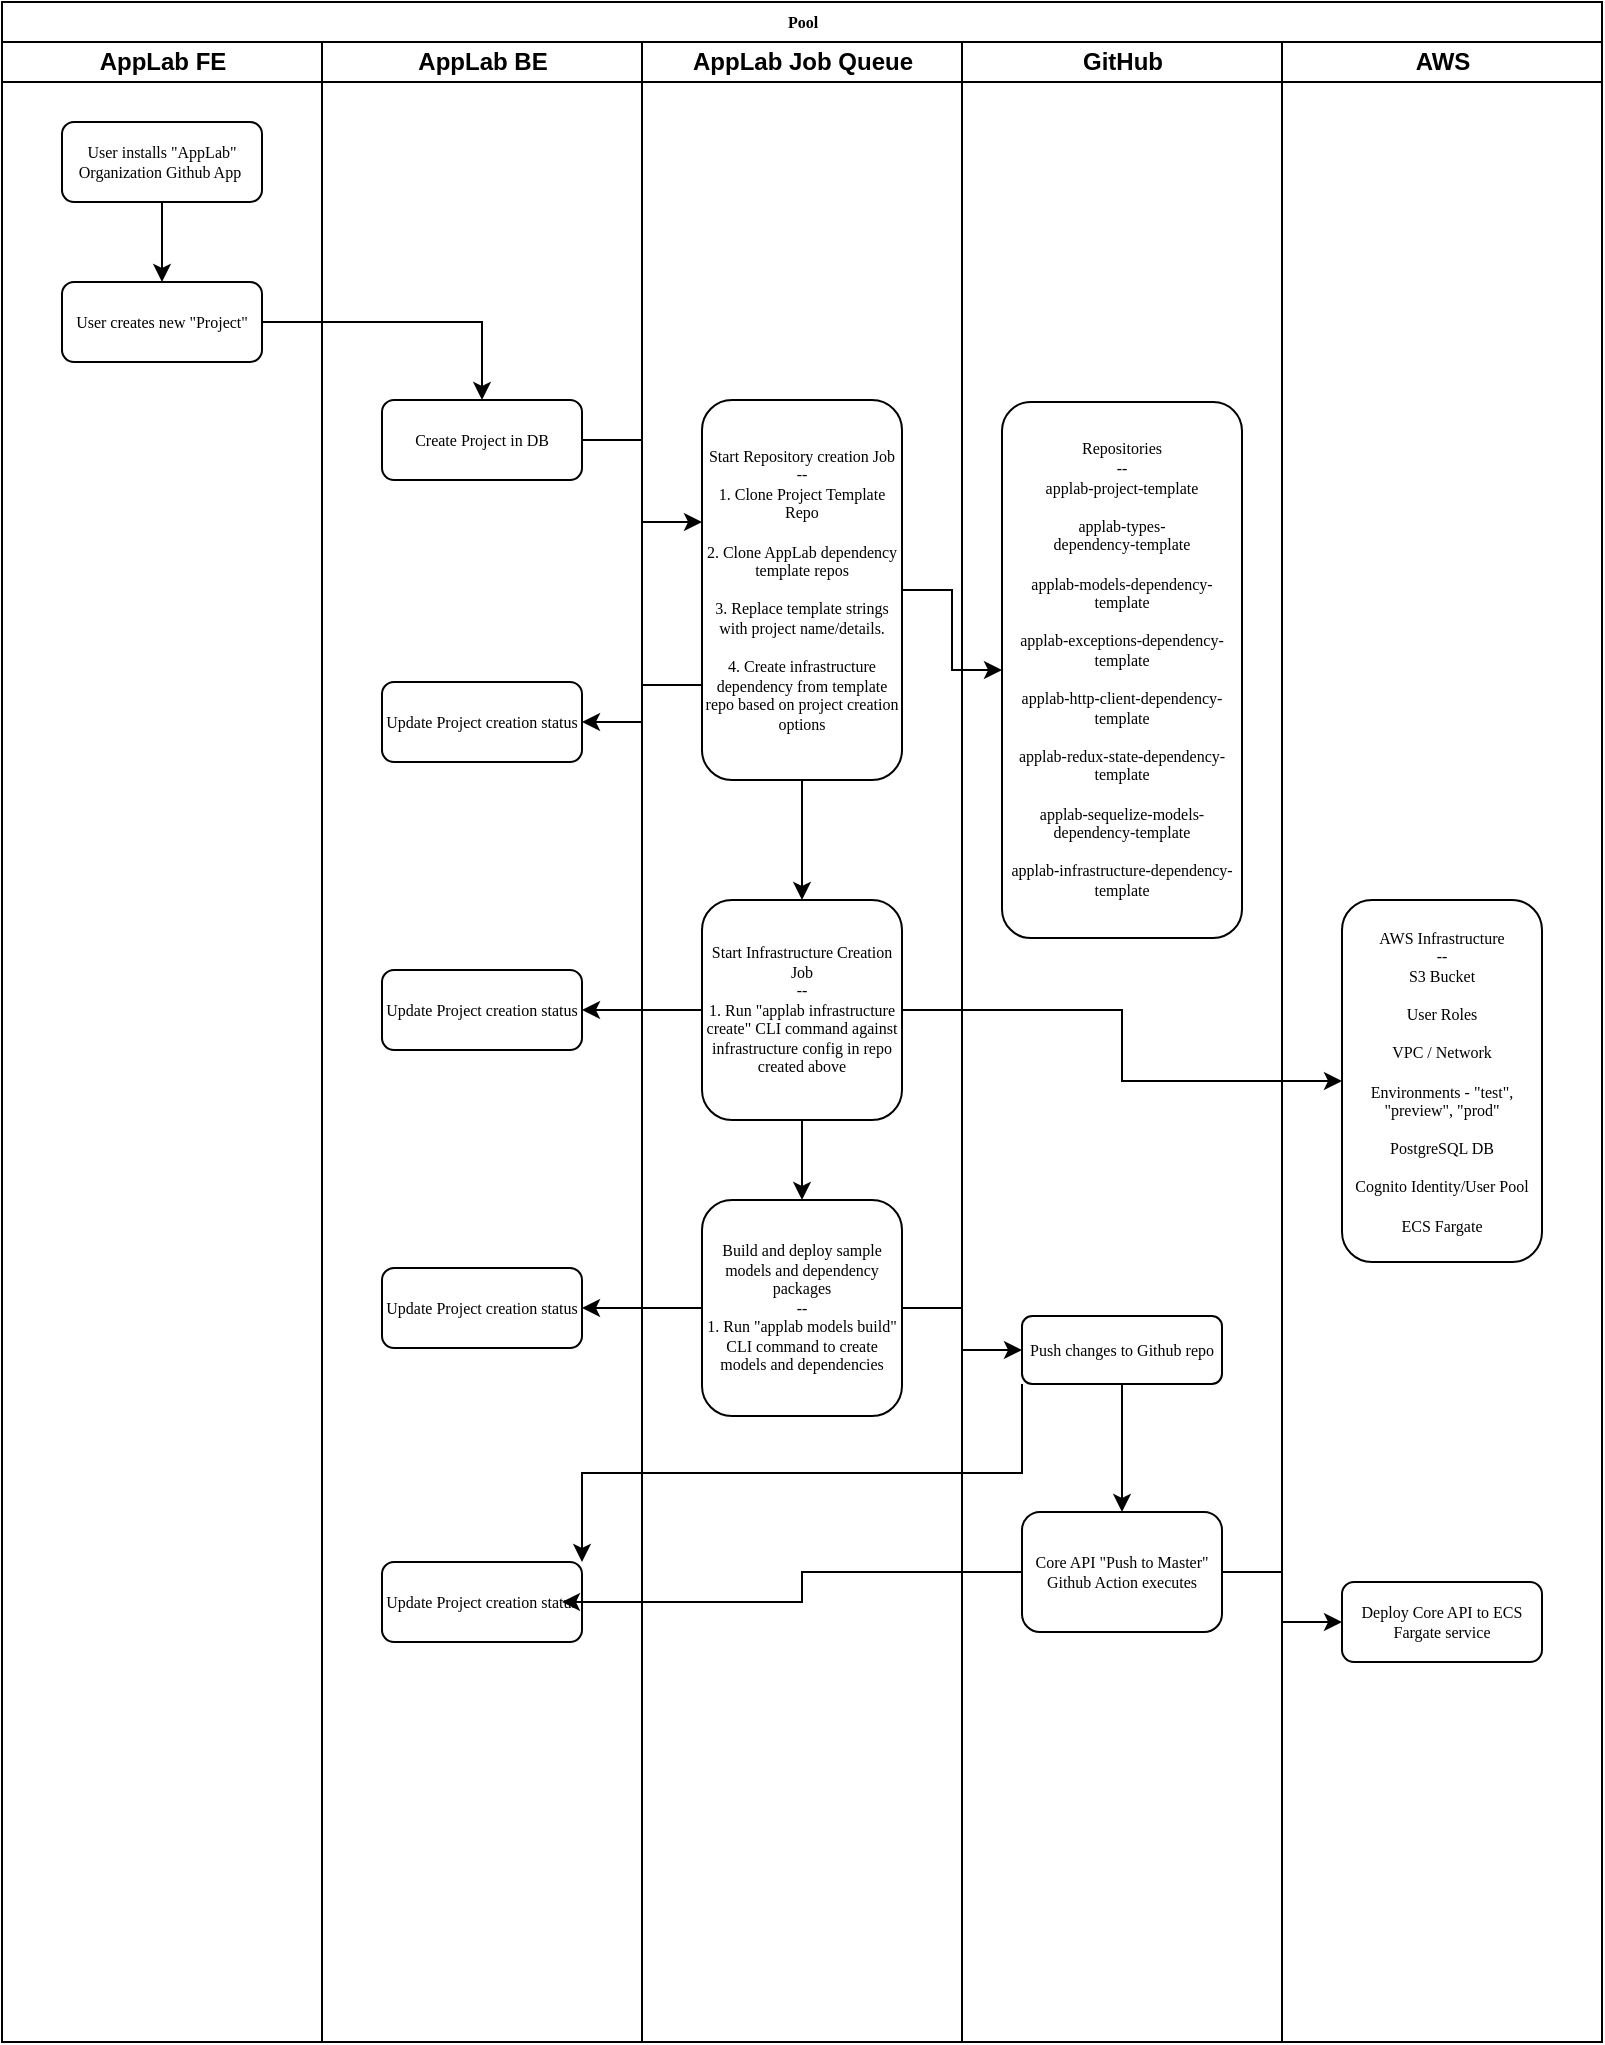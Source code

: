 <mxfile version="16.5.1" type="device"><diagram name="Page-1" id="74e2e168-ea6b-b213-b513-2b3c1d86103e"><mxGraphModel dx="891" dy="558" grid="1" gridSize="10" guides="1" tooltips="1" connect="1" arrows="1" fold="1" page="1" pageScale="1" pageWidth="1100" pageHeight="850" background="none" math="0" shadow="0"><root><mxCell id="0"/><mxCell id="1" parent="0"/><mxCell id="77e6c97f196da883-1" value="Pool" style="swimlane;html=1;childLayout=stackLayout;startSize=20;rounded=0;shadow=0;labelBackgroundColor=none;strokeWidth=1;fontFamily=Verdana;fontSize=8;align=center;" parent="1" vertex="1"><mxGeometry x="70" y="60" width="800" height="1020" as="geometry"/></mxCell><mxCell id="77e6c97f196da883-2" value="AppLab FE" style="swimlane;html=1;startSize=20;" parent="77e6c97f196da883-1" vertex="1"><mxGeometry y="20" width="160" height="1000" as="geometry"/></mxCell><mxCell id="knNA3WA1mD6Bl6710Xsu-2" value="" style="edgeStyle=orthogonalEdgeStyle;rounded=0;orthogonalLoop=1;jettySize=auto;html=1;" edge="1" parent="77e6c97f196da883-2" source="77e6c97f196da883-8" target="knNA3WA1mD6Bl6710Xsu-1"><mxGeometry relative="1" as="geometry"/></mxCell><mxCell id="77e6c97f196da883-8" value="User installs &quot;AppLab&quot; Organization Github App&amp;nbsp;" style="rounded=1;whiteSpace=wrap;html=1;shadow=0;labelBackgroundColor=none;strokeWidth=1;fontFamily=Verdana;fontSize=8;align=center;" parent="77e6c97f196da883-2" vertex="1"><mxGeometry x="30" y="40" width="100" height="40" as="geometry"/></mxCell><mxCell id="knNA3WA1mD6Bl6710Xsu-1" value="User creates new &quot;Project&quot;" style="rounded=1;whiteSpace=wrap;html=1;shadow=0;labelBackgroundColor=none;strokeWidth=1;fontFamily=Verdana;fontSize=8;align=center;" vertex="1" parent="77e6c97f196da883-2"><mxGeometry x="30" y="120" width="100" height="40" as="geometry"/></mxCell><mxCell id="knNA3WA1mD6Bl6710Xsu-5" value="AppLab BE" style="swimlane;html=1;startSize=20;" vertex="1" parent="77e6c97f196da883-1"><mxGeometry x="160" y="20" width="160" height="1000" as="geometry"/></mxCell><mxCell id="knNA3WA1mD6Bl6710Xsu-7" value="Create Project in DB" style="rounded=1;whiteSpace=wrap;html=1;shadow=0;labelBackgroundColor=none;strokeWidth=1;fontFamily=Verdana;fontSize=8;align=center;" vertex="1" parent="knNA3WA1mD6Bl6710Xsu-5"><mxGeometry x="30" y="179" width="100" height="40" as="geometry"/></mxCell><mxCell id="knNA3WA1mD6Bl6710Xsu-34" value="Update Project creation status" style="rounded=1;whiteSpace=wrap;html=1;shadow=0;labelBackgroundColor=none;strokeWidth=1;fontFamily=Verdana;fontSize=8;align=center;" vertex="1" parent="knNA3WA1mD6Bl6710Xsu-5"><mxGeometry x="30" y="320" width="100" height="40" as="geometry"/></mxCell><mxCell id="knNA3WA1mD6Bl6710Xsu-36" value="Update Project creation status" style="rounded=1;whiteSpace=wrap;html=1;shadow=0;labelBackgroundColor=none;strokeWidth=1;fontFamily=Verdana;fontSize=8;align=center;" vertex="1" parent="knNA3WA1mD6Bl6710Xsu-5"><mxGeometry x="30" y="464" width="100" height="40" as="geometry"/></mxCell><mxCell id="knNA3WA1mD6Bl6710Xsu-38" value="Update Project creation status" style="rounded=1;whiteSpace=wrap;html=1;shadow=0;labelBackgroundColor=none;strokeWidth=1;fontFamily=Verdana;fontSize=8;align=center;" vertex="1" parent="knNA3WA1mD6Bl6710Xsu-5"><mxGeometry x="30" y="613" width="100" height="40" as="geometry"/></mxCell><mxCell id="knNA3WA1mD6Bl6710Xsu-40" value="Update Project creation status" style="rounded=1;whiteSpace=wrap;html=1;shadow=0;labelBackgroundColor=none;strokeWidth=1;fontFamily=Verdana;fontSize=8;align=center;" vertex="1" parent="knNA3WA1mD6Bl6710Xsu-5"><mxGeometry x="30" y="760" width="100" height="40" as="geometry"/></mxCell><mxCell id="knNA3WA1mD6Bl6710Xsu-11" value="AppLab Job Queue" style="swimlane;html=1;startSize=20;" vertex="1" parent="77e6c97f196da883-1"><mxGeometry x="320" y="20" width="160" height="1000" as="geometry"/></mxCell><mxCell id="knNA3WA1mD6Bl6710Xsu-19" style="edgeStyle=orthogonalEdgeStyle;rounded=0;orthogonalLoop=1;jettySize=auto;html=1;" edge="1" parent="knNA3WA1mD6Bl6710Xsu-11" source="knNA3WA1mD6Bl6710Xsu-13" target="knNA3WA1mD6Bl6710Xsu-16"><mxGeometry relative="1" as="geometry"/></mxCell><mxCell id="knNA3WA1mD6Bl6710Xsu-13" value="Start Repository creation Job&lt;br&gt;--&lt;br&gt;&lt;span style=&quot;text-align: left&quot;&gt;1. Clone Project Template Repo&lt;/span&gt;&lt;br style=&quot;text-align: left&quot;&gt;&lt;br style=&quot;text-align: left&quot;&gt;&lt;span style=&quot;text-align: left&quot;&gt;2. Clone AppLab dependency template repos&lt;/span&gt;&lt;br style=&quot;text-align: left&quot;&gt;&lt;br style=&quot;text-align: left&quot;&gt;&lt;span style=&quot;text-align: left&quot;&gt;3. Replace template strings with project name/details.&lt;br&gt;&lt;br&gt;4. Create infrastructure dependency from template repo based on project creation options&lt;br&gt;&lt;/span&gt;" style="rounded=1;whiteSpace=wrap;html=1;shadow=0;labelBackgroundColor=none;strokeWidth=1;fontFamily=Verdana;fontSize=8;align=center;" vertex="1" parent="knNA3WA1mD6Bl6710Xsu-11"><mxGeometry x="30" y="179" width="100" height="190" as="geometry"/></mxCell><mxCell id="knNA3WA1mD6Bl6710Xsu-22" value="" style="edgeStyle=orthogonalEdgeStyle;rounded=0;orthogonalLoop=1;jettySize=auto;html=1;" edge="1" parent="knNA3WA1mD6Bl6710Xsu-11" source="knNA3WA1mD6Bl6710Xsu-16" target="knNA3WA1mD6Bl6710Xsu-20"><mxGeometry relative="1" as="geometry"/></mxCell><mxCell id="knNA3WA1mD6Bl6710Xsu-16" value="Start Infrastructure Creation Job&lt;br&gt;--&lt;br&gt;1. Run &quot;applab infrastructure create&quot; CLI command against infrastructure config in repo created above" style="rounded=1;whiteSpace=wrap;html=1;shadow=0;labelBackgroundColor=none;strokeWidth=1;fontFamily=Verdana;fontSize=8;align=center;" vertex="1" parent="knNA3WA1mD6Bl6710Xsu-11"><mxGeometry x="30" y="429" width="100" height="110" as="geometry"/></mxCell><mxCell id="knNA3WA1mD6Bl6710Xsu-20" value="Build and deploy sample models and dependency packages&lt;br&gt;--&lt;br&gt;1. Run &quot;applab models build&quot; CLI command to create models and dependencies" style="rounded=1;whiteSpace=wrap;html=1;shadow=0;labelBackgroundColor=none;strokeWidth=1;fontFamily=Verdana;fontSize=8;align=center;" vertex="1" parent="knNA3WA1mD6Bl6710Xsu-11"><mxGeometry x="30" y="579" width="100" height="108" as="geometry"/></mxCell><mxCell id="6haLVuI6abVhsfLzDEQZ-62" value="GitHub" style="swimlane;html=1;startSize=20;" parent="77e6c97f196da883-1" vertex="1"><mxGeometry x="480" y="20" width="160" height="1000" as="geometry"/></mxCell><mxCell id="6haLVuI6abVhsfLzDEQZ-63" value="Repositories&lt;br&gt;--&lt;br&gt;applab-project-template&lt;br&gt;&lt;br&gt;applab-types-&lt;br&gt;dependency-template&lt;br&gt;&lt;br&gt;applab-models-dependency-template&lt;br&gt;&lt;br&gt;applab-exceptions-dependency-template&lt;br&gt;&lt;br&gt;applab-http-client-dependency-template&lt;br&gt;&lt;br&gt;applab-redux-state-dependency-template&lt;br&gt;&lt;br&gt;applab-sequelize-models-dependency-template&lt;br&gt;&lt;br&gt;applab-infrastructure-dependency-template" style="rounded=1;whiteSpace=wrap;html=1;shadow=0;labelBackgroundColor=none;strokeWidth=1;fontFamily=Verdana;fontSize=8;align=center;arcSize=12;" parent="6haLVuI6abVhsfLzDEQZ-62" vertex="1"><mxGeometry x="20" y="180" width="120" height="268" as="geometry"/></mxCell><mxCell id="knNA3WA1mD6Bl6710Xsu-29" value="" style="edgeStyle=orthogonalEdgeStyle;rounded=0;orthogonalLoop=1;jettySize=auto;html=1;" edge="1" parent="6haLVuI6abVhsfLzDEQZ-62" source="knNA3WA1mD6Bl6710Xsu-27" target="knNA3WA1mD6Bl6710Xsu-14"><mxGeometry relative="1" as="geometry"/></mxCell><mxCell id="knNA3WA1mD6Bl6710Xsu-27" value="Push changes to Github repo" style="rounded=1;whiteSpace=wrap;html=1;shadow=0;labelBackgroundColor=none;strokeWidth=1;fontFamily=Verdana;fontSize=8;align=center;" vertex="1" parent="6haLVuI6abVhsfLzDEQZ-62"><mxGeometry x="30" y="637" width="100" height="34" as="geometry"/></mxCell><mxCell id="knNA3WA1mD6Bl6710Xsu-14" value="Core API &quot;Push to Master&quot; Github Action executes" style="rounded=1;whiteSpace=wrap;html=1;shadow=0;labelBackgroundColor=none;strokeWidth=1;fontFamily=Verdana;fontSize=8;align=center;" vertex="1" parent="6haLVuI6abVhsfLzDEQZ-62"><mxGeometry x="30" y="735" width="100" height="60" as="geometry"/></mxCell><mxCell id="6haLVuI6abVhsfLzDEQZ-50" value="AWS" style="swimlane;html=1;startSize=20;" parent="77e6c97f196da883-1" vertex="1"><mxGeometry x="640" y="20" width="160" height="1000" as="geometry"/></mxCell><mxCell id="6haLVuI6abVhsfLzDEQZ-59" value="AWS Infrastructure&lt;br&gt;--&lt;br&gt;S3 Bucket&lt;br&gt;&lt;br&gt;User Roles&lt;br&gt;&lt;br&gt;VPC / Network&lt;br&gt;&lt;br&gt;Environments - &quot;test&quot;, &quot;preview&quot;, &quot;prod&quot;&lt;br&gt;&lt;br&gt;PostgreSQL DB&lt;br&gt;&lt;br&gt;Cognito Identity/User Pool&lt;br&gt;&lt;br&gt;ECS Fargate" style="rounded=1;whiteSpace=wrap;html=1;shadow=0;labelBackgroundColor=none;strokeWidth=1;fontFamily=Verdana;fontSize=8;align=center;" parent="6haLVuI6abVhsfLzDEQZ-50" vertex="1"><mxGeometry x="30" y="429" width="100" height="181" as="geometry"/></mxCell><mxCell id="knNA3WA1mD6Bl6710Xsu-26" value="Deploy Core API to ECS Fargate service" style="rounded=1;whiteSpace=wrap;html=1;shadow=0;labelBackgroundColor=none;strokeWidth=1;fontFamily=Verdana;fontSize=8;align=center;" vertex="1" parent="6haLVuI6abVhsfLzDEQZ-50"><mxGeometry x="30" y="770" width="100" height="40" as="geometry"/></mxCell><mxCell id="knNA3WA1mD6Bl6710Xsu-17" style="edgeStyle=orthogonalEdgeStyle;rounded=0;orthogonalLoop=1;jettySize=auto;html=1;exitX=1;exitY=0.5;exitDx=0;exitDy=0;" edge="1" parent="77e6c97f196da883-1" source="knNA3WA1mD6Bl6710Xsu-1" target="knNA3WA1mD6Bl6710Xsu-7"><mxGeometry relative="1" as="geometry"/></mxCell><mxCell id="knNA3WA1mD6Bl6710Xsu-23" value="" style="edgeStyle=orthogonalEdgeStyle;rounded=0;orthogonalLoop=1;jettySize=auto;html=1;" edge="1" parent="77e6c97f196da883-1" source="knNA3WA1mD6Bl6710Xsu-7" target="knNA3WA1mD6Bl6710Xsu-13"><mxGeometry relative="1" as="geometry"><Array as="points"><mxPoint x="320" y="219"/><mxPoint x="320" y="260"/></Array></mxGeometry></mxCell><mxCell id="knNA3WA1mD6Bl6710Xsu-24" value="" style="edgeStyle=orthogonalEdgeStyle;rounded=0;orthogonalLoop=1;jettySize=auto;html=1;" edge="1" parent="77e6c97f196da883-1" source="knNA3WA1mD6Bl6710Xsu-13" target="6haLVuI6abVhsfLzDEQZ-63"><mxGeometry relative="1" as="geometry"/></mxCell><mxCell id="knNA3WA1mD6Bl6710Xsu-25" style="edgeStyle=orthogonalEdgeStyle;rounded=0;orthogonalLoop=1;jettySize=auto;html=1;" edge="1" parent="77e6c97f196da883-1" source="knNA3WA1mD6Bl6710Xsu-16" target="6haLVuI6abVhsfLzDEQZ-59"><mxGeometry relative="1" as="geometry"/></mxCell><mxCell id="knNA3WA1mD6Bl6710Xsu-28" style="edgeStyle=orthogonalEdgeStyle;rounded=0;orthogonalLoop=1;jettySize=auto;html=1;" edge="1" parent="77e6c97f196da883-1" source="knNA3WA1mD6Bl6710Xsu-20" target="knNA3WA1mD6Bl6710Xsu-27"><mxGeometry relative="1" as="geometry"/></mxCell><mxCell id="knNA3WA1mD6Bl6710Xsu-33" value="" style="edgeStyle=orthogonalEdgeStyle;rounded=0;orthogonalLoop=1;jettySize=auto;html=1;" edge="1" parent="77e6c97f196da883-1" source="knNA3WA1mD6Bl6710Xsu-14" target="knNA3WA1mD6Bl6710Xsu-26"><mxGeometry relative="1" as="geometry"/></mxCell><mxCell id="knNA3WA1mD6Bl6710Xsu-35" style="edgeStyle=orthogonalEdgeStyle;rounded=0;orthogonalLoop=1;jettySize=auto;html=1;exitX=0;exitY=0.75;exitDx=0;exitDy=0;" edge="1" parent="77e6c97f196da883-1" source="knNA3WA1mD6Bl6710Xsu-13" target="knNA3WA1mD6Bl6710Xsu-34"><mxGeometry relative="1" as="geometry"/></mxCell><mxCell id="knNA3WA1mD6Bl6710Xsu-37" value="" style="edgeStyle=orthogonalEdgeStyle;rounded=0;orthogonalLoop=1;jettySize=auto;html=1;" edge="1" parent="77e6c97f196da883-1" source="knNA3WA1mD6Bl6710Xsu-16" target="knNA3WA1mD6Bl6710Xsu-36"><mxGeometry relative="1" as="geometry"/></mxCell><mxCell id="knNA3WA1mD6Bl6710Xsu-39" value="" style="edgeStyle=orthogonalEdgeStyle;rounded=0;orthogonalLoop=1;jettySize=auto;html=1;" edge="1" parent="77e6c97f196da883-1" source="knNA3WA1mD6Bl6710Xsu-20" target="knNA3WA1mD6Bl6710Xsu-38"><mxGeometry relative="1" as="geometry"/></mxCell><mxCell id="knNA3WA1mD6Bl6710Xsu-41" style="edgeStyle=orthogonalEdgeStyle;rounded=0;orthogonalLoop=1;jettySize=auto;html=1;exitX=0;exitY=1;exitDx=0;exitDy=0;entryX=1;entryY=0;entryDx=0;entryDy=0;" edge="1" parent="77e6c97f196da883-1" source="knNA3WA1mD6Bl6710Xsu-27" target="knNA3WA1mD6Bl6710Xsu-40"><mxGeometry relative="1" as="geometry"/></mxCell><mxCell id="knNA3WA1mD6Bl6710Xsu-42" style="edgeStyle=orthogonalEdgeStyle;rounded=0;orthogonalLoop=1;jettySize=auto;html=1;exitX=0;exitY=0.5;exitDx=0;exitDy=0;entryX=0.9;entryY=0.5;entryDx=0;entryDy=0;entryPerimeter=0;" edge="1" parent="77e6c97f196da883-1" source="knNA3WA1mD6Bl6710Xsu-14" target="knNA3WA1mD6Bl6710Xsu-40"><mxGeometry relative="1" as="geometry"/></mxCell></root></mxGraphModel></diagram></mxfile>